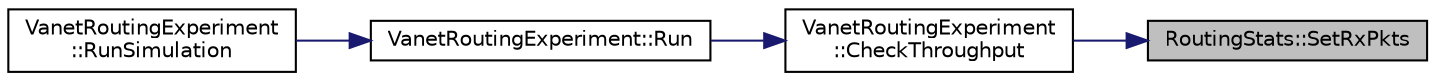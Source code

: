 digraph "RoutingStats::SetRxPkts"
{
 // LATEX_PDF_SIZE
  edge [fontname="Helvetica",fontsize="10",labelfontname="Helvetica",labelfontsize="10"];
  node [fontname="Helvetica",fontsize="10",shape=record];
  rankdir="RL";
  Node1 [label="RoutingStats::SetRxPkts",height=0.2,width=0.4,color="black", fillcolor="grey75", style="filled", fontcolor="black",tooltip="Sets the number of packets received."];
  Node1 -> Node2 [dir="back",color="midnightblue",fontsize="10",style="solid",fontname="Helvetica"];
  Node2 [label="VanetRoutingExperiment\l::CheckThroughput",height=0.2,width=0.4,color="black", fillcolor="white", style="filled",URL="$class_vanet_routing_experiment.html#a8677a520984328c4fa300618116b316d",tooltip="Checks the throughput and outputs summary to CSV file1."];
  Node2 -> Node3 [dir="back",color="midnightblue",fontsize="10",style="solid",fontname="Helvetica"];
  Node3 [label="VanetRoutingExperiment::Run",height=0.2,width=0.4,color="black", fillcolor="white", style="filled",URL="$class_vanet_routing_experiment.html#a603c3d73ea69a382459f446dfdef4833",tooltip="Run the simulation."];
  Node3 -> Node4 [dir="back",color="midnightblue",fontsize="10",style="solid",fontname="Helvetica"];
  Node4 [label="VanetRoutingExperiment\l::RunSimulation",height=0.2,width=0.4,color="black", fillcolor="white", style="filled",URL="$class_vanet_routing_experiment.html#a1dfce2ceec687bd91890e92536f5aaec",tooltip="Run the simulation."];
}
